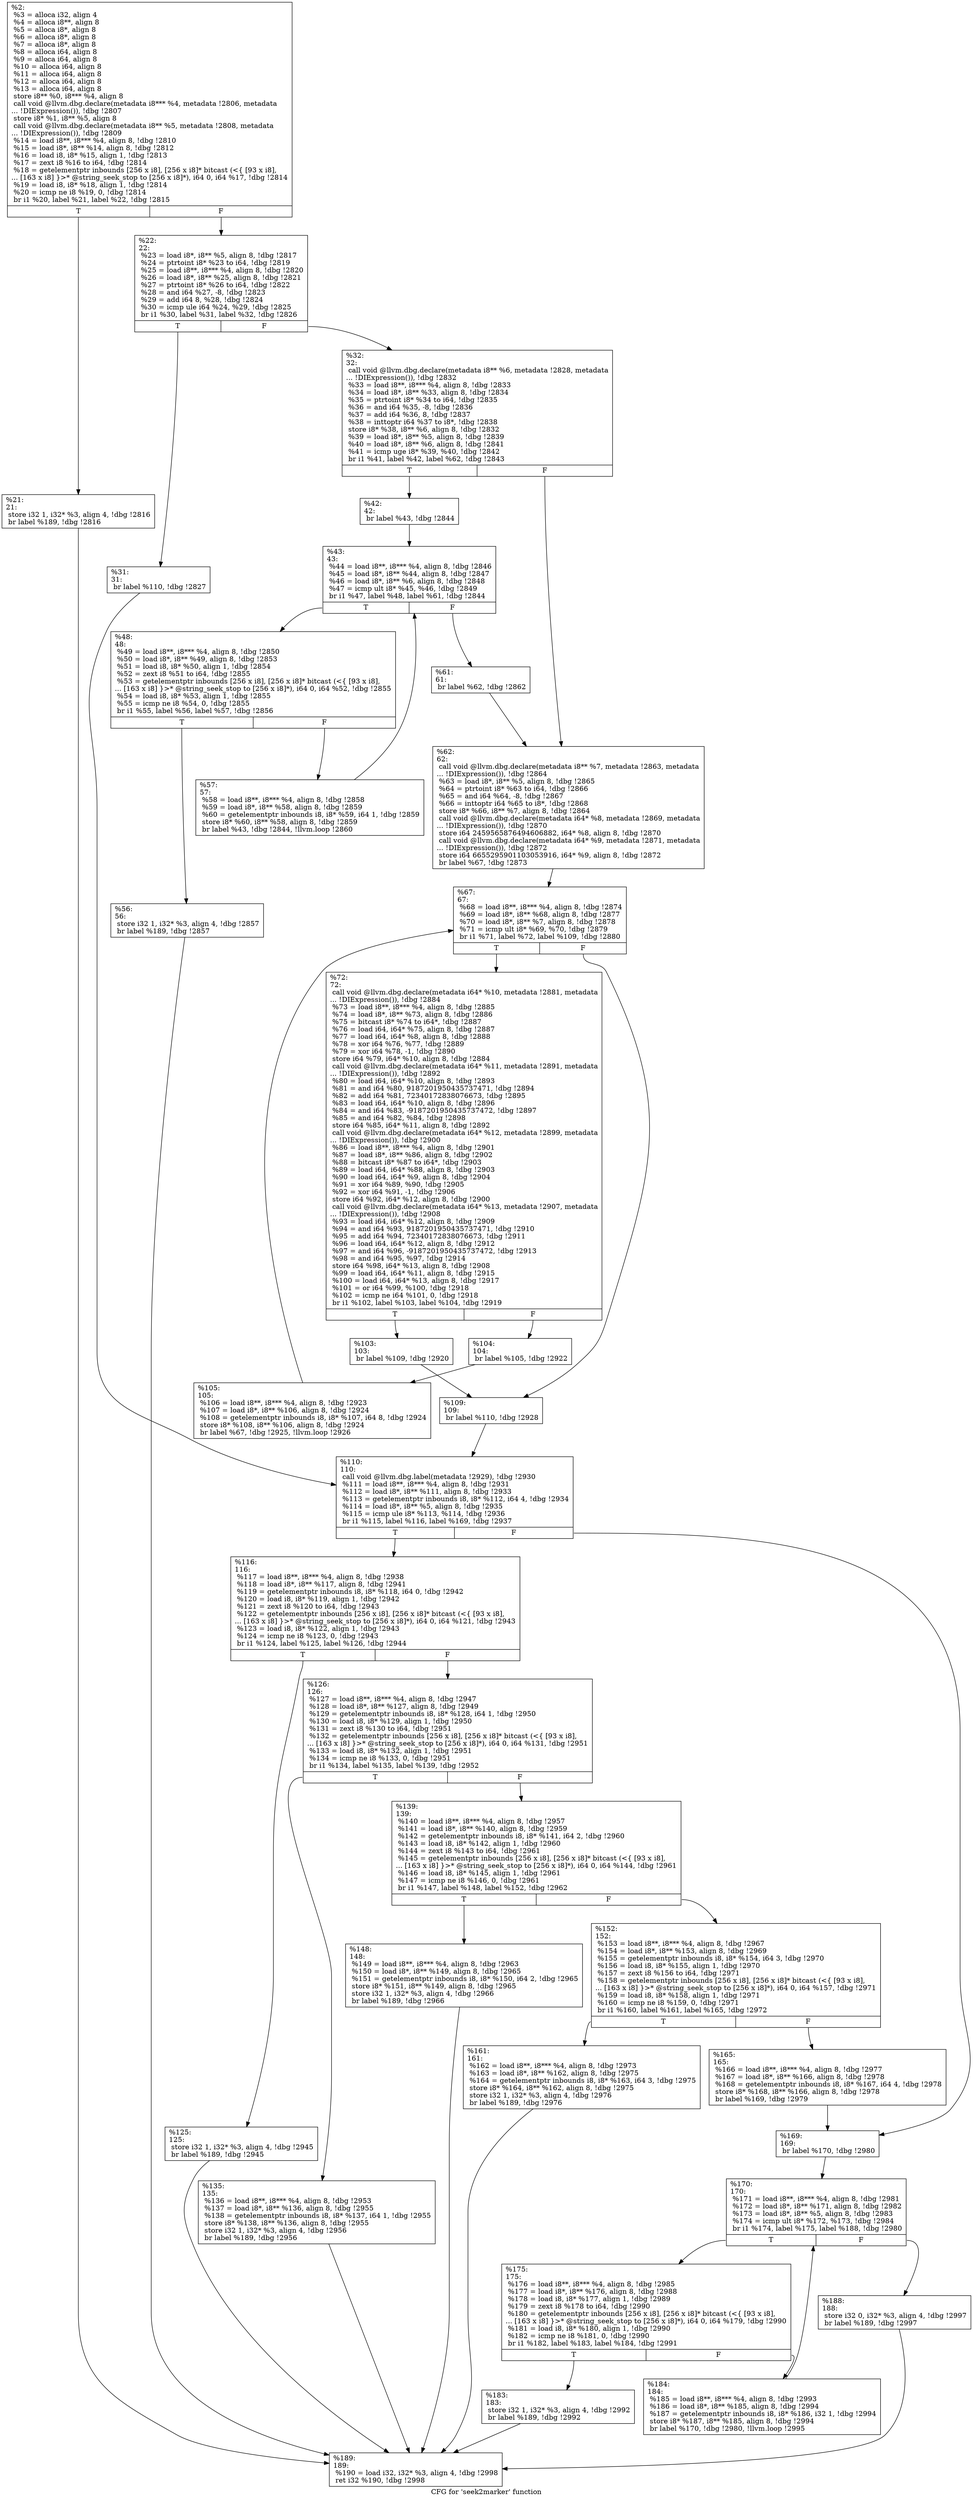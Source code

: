 digraph "CFG for 'seek2marker' function" {
	label="CFG for 'seek2marker' function";

	Node0x556851f13240 [shape=record,label="{%2:\l  %3 = alloca i32, align 4\l  %4 = alloca i8**, align 8\l  %5 = alloca i8*, align 8\l  %6 = alloca i8*, align 8\l  %7 = alloca i8*, align 8\l  %8 = alloca i64, align 8\l  %9 = alloca i64, align 8\l  %10 = alloca i64, align 8\l  %11 = alloca i64, align 8\l  %12 = alloca i64, align 8\l  %13 = alloca i64, align 8\l  store i8** %0, i8*** %4, align 8\l  call void @llvm.dbg.declare(metadata i8*** %4, metadata !2806, metadata\l... !DIExpression()), !dbg !2807\l  store i8* %1, i8** %5, align 8\l  call void @llvm.dbg.declare(metadata i8** %5, metadata !2808, metadata\l... !DIExpression()), !dbg !2809\l  %14 = load i8**, i8*** %4, align 8, !dbg !2810\l  %15 = load i8*, i8** %14, align 8, !dbg !2812\l  %16 = load i8, i8* %15, align 1, !dbg !2813\l  %17 = zext i8 %16 to i64, !dbg !2814\l  %18 = getelementptr inbounds [256 x i8], [256 x i8]* bitcast (\<\{ [93 x i8],\l... [163 x i8] \}\>* @string_seek_stop to [256 x i8]*), i64 0, i64 %17, !dbg !2814\l  %19 = load i8, i8* %18, align 1, !dbg !2814\l  %20 = icmp ne i8 %19, 0, !dbg !2814\l  br i1 %20, label %21, label %22, !dbg !2815\l|{<s0>T|<s1>F}}"];
	Node0x556851f13240:s0 -> Node0x556851f17600;
	Node0x556851f13240:s1 -> Node0x556851f17650;
	Node0x556851f17600 [shape=record,label="{%21:\l21:                                               \l  store i32 1, i32* %3, align 4, !dbg !2816\l  br label %189, !dbg !2816\l}"];
	Node0x556851f17600 -> Node0x556851f18050;
	Node0x556851f17650 [shape=record,label="{%22:\l22:                                               \l  %23 = load i8*, i8** %5, align 8, !dbg !2817\l  %24 = ptrtoint i8* %23 to i64, !dbg !2819\l  %25 = load i8**, i8*** %4, align 8, !dbg !2820\l  %26 = load i8*, i8** %25, align 8, !dbg !2821\l  %27 = ptrtoint i8* %26 to i64, !dbg !2822\l  %28 = and i64 %27, -8, !dbg !2823\l  %29 = add i64 8, %28, !dbg !2824\l  %30 = icmp ule i64 %24, %29, !dbg !2825\l  br i1 %30, label %31, label %32, !dbg !2826\l|{<s0>T|<s1>F}}"];
	Node0x556851f17650:s0 -> Node0x556851f176a0;
	Node0x556851f17650:s1 -> Node0x556851f176f0;
	Node0x556851f176a0 [shape=record,label="{%31:\l31:                                               \l  br label %110, !dbg !2827\l}"];
	Node0x556851f176a0 -> Node0x556851f17b50;
	Node0x556851f176f0 [shape=record,label="{%32:\l32:                                               \l  call void @llvm.dbg.declare(metadata i8** %6, metadata !2828, metadata\l... !DIExpression()), !dbg !2832\l  %33 = load i8**, i8*** %4, align 8, !dbg !2833\l  %34 = load i8*, i8** %33, align 8, !dbg !2834\l  %35 = ptrtoint i8* %34 to i64, !dbg !2835\l  %36 = and i64 %35, -8, !dbg !2836\l  %37 = add i64 %36, 8, !dbg !2837\l  %38 = inttoptr i64 %37 to i8*, !dbg !2838\l  store i8* %38, i8** %6, align 8, !dbg !2832\l  %39 = load i8*, i8** %5, align 8, !dbg !2839\l  %40 = load i8*, i8** %6, align 8, !dbg !2841\l  %41 = icmp uge i8* %39, %40, !dbg !2842\l  br i1 %41, label %42, label %62, !dbg !2843\l|{<s0>T|<s1>F}}"];
	Node0x556851f176f0:s0 -> Node0x556851f17740;
	Node0x556851f176f0:s1 -> Node0x556851f17920;
	Node0x556851f17740 [shape=record,label="{%42:\l42:                                               \l  br label %43, !dbg !2844\l}"];
	Node0x556851f17740 -> Node0x556851f17790;
	Node0x556851f17790 [shape=record,label="{%43:\l43:                                               \l  %44 = load i8**, i8*** %4, align 8, !dbg !2846\l  %45 = load i8*, i8** %44, align 8, !dbg !2847\l  %46 = load i8*, i8** %6, align 8, !dbg !2848\l  %47 = icmp ult i8* %45, %46, !dbg !2849\l  br i1 %47, label %48, label %61, !dbg !2844\l|{<s0>T|<s1>F}}"];
	Node0x556851f17790:s0 -> Node0x556851f177e0;
	Node0x556851f17790:s1 -> Node0x556851f178d0;
	Node0x556851f177e0 [shape=record,label="{%48:\l48:                                               \l  %49 = load i8**, i8*** %4, align 8, !dbg !2850\l  %50 = load i8*, i8** %49, align 8, !dbg !2853\l  %51 = load i8, i8* %50, align 1, !dbg !2854\l  %52 = zext i8 %51 to i64, !dbg !2855\l  %53 = getelementptr inbounds [256 x i8], [256 x i8]* bitcast (\<\{ [93 x i8],\l... [163 x i8] \}\>* @string_seek_stop to [256 x i8]*), i64 0, i64 %52, !dbg !2855\l  %54 = load i8, i8* %53, align 1, !dbg !2855\l  %55 = icmp ne i8 %54, 0, !dbg !2855\l  br i1 %55, label %56, label %57, !dbg !2856\l|{<s0>T|<s1>F}}"];
	Node0x556851f177e0:s0 -> Node0x556851f17830;
	Node0x556851f177e0:s1 -> Node0x556851f17880;
	Node0x556851f17830 [shape=record,label="{%56:\l56:                                               \l  store i32 1, i32* %3, align 4, !dbg !2857\l  br label %189, !dbg !2857\l}"];
	Node0x556851f17830 -> Node0x556851f18050;
	Node0x556851f17880 [shape=record,label="{%57:\l57:                                               \l  %58 = load i8**, i8*** %4, align 8, !dbg !2858\l  %59 = load i8*, i8** %58, align 8, !dbg !2859\l  %60 = getelementptr inbounds i8, i8* %59, i64 1, !dbg !2859\l  store i8* %60, i8** %58, align 8, !dbg !2859\l  br label %43, !dbg !2844, !llvm.loop !2860\l}"];
	Node0x556851f17880 -> Node0x556851f17790;
	Node0x556851f178d0 [shape=record,label="{%61:\l61:                                               \l  br label %62, !dbg !2862\l}"];
	Node0x556851f178d0 -> Node0x556851f17920;
	Node0x556851f17920 [shape=record,label="{%62:\l62:                                               \l  call void @llvm.dbg.declare(metadata i8** %7, metadata !2863, metadata\l... !DIExpression()), !dbg !2864\l  %63 = load i8*, i8** %5, align 8, !dbg !2865\l  %64 = ptrtoint i8* %63 to i64, !dbg !2866\l  %65 = and i64 %64, -8, !dbg !2867\l  %66 = inttoptr i64 %65 to i8*, !dbg !2868\l  store i8* %66, i8** %7, align 8, !dbg !2864\l  call void @llvm.dbg.declare(metadata i64* %8, metadata !2869, metadata\l... !DIExpression()), !dbg !2870\l  store i64 2459565876494606882, i64* %8, align 8, !dbg !2870\l  call void @llvm.dbg.declare(metadata i64* %9, metadata !2871, metadata\l... !DIExpression()), !dbg !2872\l  store i64 6655295901103053916, i64* %9, align 8, !dbg !2872\l  br label %67, !dbg !2873\l}"];
	Node0x556851f17920 -> Node0x556851f17970;
	Node0x556851f17970 [shape=record,label="{%67:\l67:                                               \l  %68 = load i8**, i8*** %4, align 8, !dbg !2874\l  %69 = load i8*, i8** %68, align 8, !dbg !2877\l  %70 = load i8*, i8** %7, align 8, !dbg !2878\l  %71 = icmp ult i8* %69, %70, !dbg !2879\l  br i1 %71, label %72, label %109, !dbg !2880\l|{<s0>T|<s1>F}}"];
	Node0x556851f17970:s0 -> Node0x556851f179c0;
	Node0x556851f17970:s1 -> Node0x556851f17b00;
	Node0x556851f179c0 [shape=record,label="{%72:\l72:                                               \l  call void @llvm.dbg.declare(metadata i64* %10, metadata !2881, metadata\l... !DIExpression()), !dbg !2884\l  %73 = load i8**, i8*** %4, align 8, !dbg !2885\l  %74 = load i8*, i8** %73, align 8, !dbg !2886\l  %75 = bitcast i8* %74 to i64*, !dbg !2887\l  %76 = load i64, i64* %75, align 8, !dbg !2887\l  %77 = load i64, i64* %8, align 8, !dbg !2888\l  %78 = xor i64 %76, %77, !dbg !2889\l  %79 = xor i64 %78, -1, !dbg !2890\l  store i64 %79, i64* %10, align 8, !dbg !2884\l  call void @llvm.dbg.declare(metadata i64* %11, metadata !2891, metadata\l... !DIExpression()), !dbg !2892\l  %80 = load i64, i64* %10, align 8, !dbg !2893\l  %81 = and i64 %80, 9187201950435737471, !dbg !2894\l  %82 = add i64 %81, 72340172838076673, !dbg !2895\l  %83 = load i64, i64* %10, align 8, !dbg !2896\l  %84 = and i64 %83, -9187201950435737472, !dbg !2897\l  %85 = and i64 %82, %84, !dbg !2898\l  store i64 %85, i64* %11, align 8, !dbg !2892\l  call void @llvm.dbg.declare(metadata i64* %12, metadata !2899, metadata\l... !DIExpression()), !dbg !2900\l  %86 = load i8**, i8*** %4, align 8, !dbg !2901\l  %87 = load i8*, i8** %86, align 8, !dbg !2902\l  %88 = bitcast i8* %87 to i64*, !dbg !2903\l  %89 = load i64, i64* %88, align 8, !dbg !2903\l  %90 = load i64, i64* %9, align 8, !dbg !2904\l  %91 = xor i64 %89, %90, !dbg !2905\l  %92 = xor i64 %91, -1, !dbg !2906\l  store i64 %92, i64* %12, align 8, !dbg !2900\l  call void @llvm.dbg.declare(metadata i64* %13, metadata !2907, metadata\l... !DIExpression()), !dbg !2908\l  %93 = load i64, i64* %12, align 8, !dbg !2909\l  %94 = and i64 %93, 9187201950435737471, !dbg !2910\l  %95 = add i64 %94, 72340172838076673, !dbg !2911\l  %96 = load i64, i64* %12, align 8, !dbg !2912\l  %97 = and i64 %96, -9187201950435737472, !dbg !2913\l  %98 = and i64 %95, %97, !dbg !2914\l  store i64 %98, i64* %13, align 8, !dbg !2908\l  %99 = load i64, i64* %11, align 8, !dbg !2915\l  %100 = load i64, i64* %13, align 8, !dbg !2917\l  %101 = or i64 %99, %100, !dbg !2918\l  %102 = icmp ne i64 %101, 0, !dbg !2918\l  br i1 %102, label %103, label %104, !dbg !2919\l|{<s0>T|<s1>F}}"];
	Node0x556851f179c0:s0 -> Node0x556851f17a10;
	Node0x556851f179c0:s1 -> Node0x556851f17a60;
	Node0x556851f17a10 [shape=record,label="{%103:\l103:                                              \l  br label %109, !dbg !2920\l}"];
	Node0x556851f17a10 -> Node0x556851f17b00;
	Node0x556851f17a60 [shape=record,label="{%104:\l104:                                              \l  br label %105, !dbg !2922\l}"];
	Node0x556851f17a60 -> Node0x556851f17ab0;
	Node0x556851f17ab0 [shape=record,label="{%105:\l105:                                              \l  %106 = load i8**, i8*** %4, align 8, !dbg !2923\l  %107 = load i8*, i8** %106, align 8, !dbg !2924\l  %108 = getelementptr inbounds i8, i8* %107, i64 8, !dbg !2924\l  store i8* %108, i8** %106, align 8, !dbg !2924\l  br label %67, !dbg !2925, !llvm.loop !2926\l}"];
	Node0x556851f17ab0 -> Node0x556851f17970;
	Node0x556851f17b00 [shape=record,label="{%109:\l109:                                              \l  br label %110, !dbg !2928\l}"];
	Node0x556851f17b00 -> Node0x556851f17b50;
	Node0x556851f17b50 [shape=record,label="{%110:\l110:                                              \l  call void @llvm.dbg.label(metadata !2929), !dbg !2930\l  %111 = load i8**, i8*** %4, align 8, !dbg !2931\l  %112 = load i8*, i8** %111, align 8, !dbg !2933\l  %113 = getelementptr inbounds i8, i8* %112, i64 4, !dbg !2934\l  %114 = load i8*, i8** %5, align 8, !dbg !2935\l  %115 = icmp ule i8* %113, %114, !dbg !2936\l  br i1 %115, label %116, label %169, !dbg !2937\l|{<s0>T|<s1>F}}"];
	Node0x556851f17b50:s0 -> Node0x556851f17ba0;
	Node0x556851f17b50:s1 -> Node0x556851f17e70;
	Node0x556851f17ba0 [shape=record,label="{%116:\l116:                                              \l  %117 = load i8**, i8*** %4, align 8, !dbg !2938\l  %118 = load i8*, i8** %117, align 8, !dbg !2941\l  %119 = getelementptr inbounds i8, i8* %118, i64 0, !dbg !2942\l  %120 = load i8, i8* %119, align 1, !dbg !2942\l  %121 = zext i8 %120 to i64, !dbg !2943\l  %122 = getelementptr inbounds [256 x i8], [256 x i8]* bitcast (\<\{ [93 x i8],\l... [163 x i8] \}\>* @string_seek_stop to [256 x i8]*), i64 0, i64 %121, !dbg !2943\l  %123 = load i8, i8* %122, align 1, !dbg !2943\l  %124 = icmp ne i8 %123, 0, !dbg !2943\l  br i1 %124, label %125, label %126, !dbg !2944\l|{<s0>T|<s1>F}}"];
	Node0x556851f17ba0:s0 -> Node0x556851f17bf0;
	Node0x556851f17ba0:s1 -> Node0x556851f17c40;
	Node0x556851f17bf0 [shape=record,label="{%125:\l125:                                              \l  store i32 1, i32* %3, align 4, !dbg !2945\l  br label %189, !dbg !2945\l}"];
	Node0x556851f17bf0 -> Node0x556851f18050;
	Node0x556851f17c40 [shape=record,label="{%126:\l126:                                              \l  %127 = load i8**, i8*** %4, align 8, !dbg !2947\l  %128 = load i8*, i8** %127, align 8, !dbg !2949\l  %129 = getelementptr inbounds i8, i8* %128, i64 1, !dbg !2950\l  %130 = load i8, i8* %129, align 1, !dbg !2950\l  %131 = zext i8 %130 to i64, !dbg !2951\l  %132 = getelementptr inbounds [256 x i8], [256 x i8]* bitcast (\<\{ [93 x i8],\l... [163 x i8] \}\>* @string_seek_stop to [256 x i8]*), i64 0, i64 %131, !dbg !2951\l  %133 = load i8, i8* %132, align 1, !dbg !2951\l  %134 = icmp ne i8 %133, 0, !dbg !2951\l  br i1 %134, label %135, label %139, !dbg !2952\l|{<s0>T|<s1>F}}"];
	Node0x556851f17c40:s0 -> Node0x556851f17c90;
	Node0x556851f17c40:s1 -> Node0x556851f17ce0;
	Node0x556851f17c90 [shape=record,label="{%135:\l135:                                              \l  %136 = load i8**, i8*** %4, align 8, !dbg !2953\l  %137 = load i8*, i8** %136, align 8, !dbg !2955\l  %138 = getelementptr inbounds i8, i8* %137, i64 1, !dbg !2955\l  store i8* %138, i8** %136, align 8, !dbg !2955\l  store i32 1, i32* %3, align 4, !dbg !2956\l  br label %189, !dbg !2956\l}"];
	Node0x556851f17c90 -> Node0x556851f18050;
	Node0x556851f17ce0 [shape=record,label="{%139:\l139:                                              \l  %140 = load i8**, i8*** %4, align 8, !dbg !2957\l  %141 = load i8*, i8** %140, align 8, !dbg !2959\l  %142 = getelementptr inbounds i8, i8* %141, i64 2, !dbg !2960\l  %143 = load i8, i8* %142, align 1, !dbg !2960\l  %144 = zext i8 %143 to i64, !dbg !2961\l  %145 = getelementptr inbounds [256 x i8], [256 x i8]* bitcast (\<\{ [93 x i8],\l... [163 x i8] \}\>* @string_seek_stop to [256 x i8]*), i64 0, i64 %144, !dbg !2961\l  %146 = load i8, i8* %145, align 1, !dbg !2961\l  %147 = icmp ne i8 %146, 0, !dbg !2961\l  br i1 %147, label %148, label %152, !dbg !2962\l|{<s0>T|<s1>F}}"];
	Node0x556851f17ce0:s0 -> Node0x556851f17d30;
	Node0x556851f17ce0:s1 -> Node0x556851f17d80;
	Node0x556851f17d30 [shape=record,label="{%148:\l148:                                              \l  %149 = load i8**, i8*** %4, align 8, !dbg !2963\l  %150 = load i8*, i8** %149, align 8, !dbg !2965\l  %151 = getelementptr inbounds i8, i8* %150, i64 2, !dbg !2965\l  store i8* %151, i8** %149, align 8, !dbg !2965\l  store i32 1, i32* %3, align 4, !dbg !2966\l  br label %189, !dbg !2966\l}"];
	Node0x556851f17d30 -> Node0x556851f18050;
	Node0x556851f17d80 [shape=record,label="{%152:\l152:                                              \l  %153 = load i8**, i8*** %4, align 8, !dbg !2967\l  %154 = load i8*, i8** %153, align 8, !dbg !2969\l  %155 = getelementptr inbounds i8, i8* %154, i64 3, !dbg !2970\l  %156 = load i8, i8* %155, align 1, !dbg !2970\l  %157 = zext i8 %156 to i64, !dbg !2971\l  %158 = getelementptr inbounds [256 x i8], [256 x i8]* bitcast (\<\{ [93 x i8],\l... [163 x i8] \}\>* @string_seek_stop to [256 x i8]*), i64 0, i64 %157, !dbg !2971\l  %159 = load i8, i8* %158, align 1, !dbg !2971\l  %160 = icmp ne i8 %159, 0, !dbg !2971\l  br i1 %160, label %161, label %165, !dbg !2972\l|{<s0>T|<s1>F}}"];
	Node0x556851f17d80:s0 -> Node0x556851f17dd0;
	Node0x556851f17d80:s1 -> Node0x556851f17e20;
	Node0x556851f17dd0 [shape=record,label="{%161:\l161:                                              \l  %162 = load i8**, i8*** %4, align 8, !dbg !2973\l  %163 = load i8*, i8** %162, align 8, !dbg !2975\l  %164 = getelementptr inbounds i8, i8* %163, i64 3, !dbg !2975\l  store i8* %164, i8** %162, align 8, !dbg !2975\l  store i32 1, i32* %3, align 4, !dbg !2976\l  br label %189, !dbg !2976\l}"];
	Node0x556851f17dd0 -> Node0x556851f18050;
	Node0x556851f17e20 [shape=record,label="{%165:\l165:                                              \l  %166 = load i8**, i8*** %4, align 8, !dbg !2977\l  %167 = load i8*, i8** %166, align 8, !dbg !2978\l  %168 = getelementptr inbounds i8, i8* %167, i64 4, !dbg !2978\l  store i8* %168, i8** %166, align 8, !dbg !2978\l  br label %169, !dbg !2979\l}"];
	Node0x556851f17e20 -> Node0x556851f17e70;
	Node0x556851f17e70 [shape=record,label="{%169:\l169:                                              \l  br label %170, !dbg !2980\l}"];
	Node0x556851f17e70 -> Node0x556851f17ec0;
	Node0x556851f17ec0 [shape=record,label="{%170:\l170:                                              \l  %171 = load i8**, i8*** %4, align 8, !dbg !2981\l  %172 = load i8*, i8** %171, align 8, !dbg !2982\l  %173 = load i8*, i8** %5, align 8, !dbg !2983\l  %174 = icmp ult i8* %172, %173, !dbg !2984\l  br i1 %174, label %175, label %188, !dbg !2980\l|{<s0>T|<s1>F}}"];
	Node0x556851f17ec0:s0 -> Node0x556851f17f10;
	Node0x556851f17ec0:s1 -> Node0x556851f18000;
	Node0x556851f17f10 [shape=record,label="{%175:\l175:                                              \l  %176 = load i8**, i8*** %4, align 8, !dbg !2985\l  %177 = load i8*, i8** %176, align 8, !dbg !2988\l  %178 = load i8, i8* %177, align 1, !dbg !2989\l  %179 = zext i8 %178 to i64, !dbg !2990\l  %180 = getelementptr inbounds [256 x i8], [256 x i8]* bitcast (\<\{ [93 x i8],\l... [163 x i8] \}\>* @string_seek_stop to [256 x i8]*), i64 0, i64 %179, !dbg !2990\l  %181 = load i8, i8* %180, align 1, !dbg !2990\l  %182 = icmp ne i8 %181, 0, !dbg !2990\l  br i1 %182, label %183, label %184, !dbg !2991\l|{<s0>T|<s1>F}}"];
	Node0x556851f17f10:s0 -> Node0x556851f17f60;
	Node0x556851f17f10:s1 -> Node0x556851f17fb0;
	Node0x556851f17f60 [shape=record,label="{%183:\l183:                                              \l  store i32 1, i32* %3, align 4, !dbg !2992\l  br label %189, !dbg !2992\l}"];
	Node0x556851f17f60 -> Node0x556851f18050;
	Node0x556851f17fb0 [shape=record,label="{%184:\l184:                                              \l  %185 = load i8**, i8*** %4, align 8, !dbg !2993\l  %186 = load i8*, i8** %185, align 8, !dbg !2994\l  %187 = getelementptr inbounds i8, i8* %186, i32 1, !dbg !2994\l  store i8* %187, i8** %185, align 8, !dbg !2994\l  br label %170, !dbg !2980, !llvm.loop !2995\l}"];
	Node0x556851f17fb0 -> Node0x556851f17ec0;
	Node0x556851f18000 [shape=record,label="{%188:\l188:                                              \l  store i32 0, i32* %3, align 4, !dbg !2997\l  br label %189, !dbg !2997\l}"];
	Node0x556851f18000 -> Node0x556851f18050;
	Node0x556851f18050 [shape=record,label="{%189:\l189:                                              \l  %190 = load i32, i32* %3, align 4, !dbg !2998\l  ret i32 %190, !dbg !2998\l}"];
}

